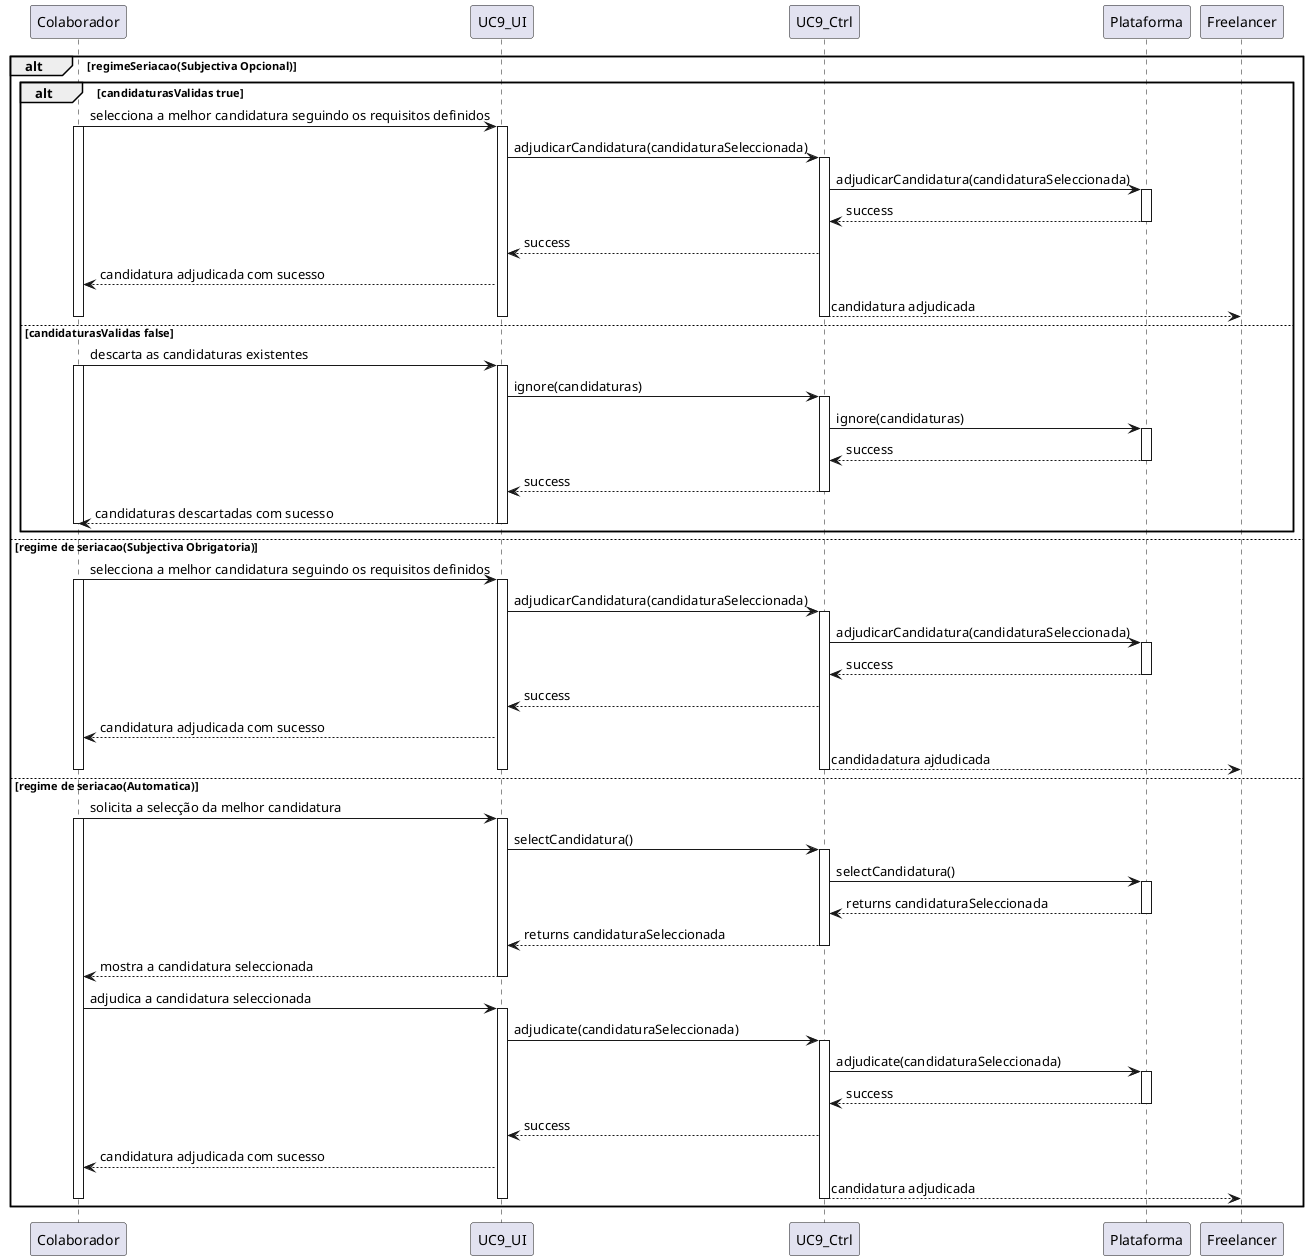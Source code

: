 @startuml

alt regimeSeriacao(Subjectiva Opcional) 

alt candidaturasValidas true

Colaborador -> UC9_UI: selecciona a melhor candidatura seguindo os requisitos definidos
activate Colaborador
activate UC9_UI
UC9_UI -> UC9_Ctrl: adjudicarCandidatura(candidaturaSeleccionada)
activate UC9_Ctrl
UC9_Ctrl -> Plataforma:adjudicarCandidatura(candidaturaSeleccionada)
activate Plataforma
Plataforma --> UC9_Ctrl: success
deactivate Plataforma
UC9_Ctrl --> UC9_UI: success
UC9_UI --> Colaborador: candidatura adjudicada com sucesso
UC9_Ctrl --> Freelancer: candidatura adjudicada
deactivate UC9_UI
deactivate UC9_Ctrl
deactivate Colaborador

else candidaturasValidas false
Colaborador -> UC9_UI: descarta as candidaturas existentes
activate Colaborador
activate UC9_UI
UC9_UI -> UC9_Ctrl: ignore(candidaturas)
activate UC9_Ctrl
UC9_Ctrl -> Plataforma: ignore(candidaturas)
activate Plataforma
Plataforma --> UC9_Ctrl: success
deactivate Plataforma
UC9_Ctrl --> UC9_UI: success
deactivate UC9_Ctrl
UC9_UI --> Colaborador: candidaturas descartadas com sucesso
deactivate UC9_UI
deactivate Colaborador
end 

else regime de seriacao(Subjectiva Obrigatoria) 
Colaborador -> UC9_UI: selecciona a melhor candidatura seguindo os requisitos definidos
activate Colaborador
activate UC9_UI
UC9_UI -> UC9_Ctrl: adjudicarCandidatura(candidaturaSeleccionada)
activate UC9_Ctrl
UC9_Ctrl -> Plataforma:adjudicarCandidatura(candidaturaSeleccionada)
activate Plataforma
Plataforma --> UC9_Ctrl: success
deactivate Plataforma
UC9_Ctrl --> UC9_UI: success
UC9_UI --> Colaborador: candidatura adjudicada com sucesso
UC9_Ctrl --> Freelancer: candidadatura ajdudicada
deactivate UC9_UI
deactivate UC9_Ctrl
deactivate Colaborador


else regime de seriacao(Automatica) 
Colaborador -> UC9_UI: solicita a selecção da melhor candidatura
activate Colaborador
activate UC9_UI
UC9_UI -> UC9_Ctrl: selectCandidatura()
activate UC9_Ctrl
UC9_Ctrl -> Plataforma: selectCandidatura()
activate Plataforma
Plataforma --> UC9_Ctrl: returns candidaturaSeleccionada
deactivate Plataforma
UC9_Ctrl --> UC9_UI: returns candidaturaSeleccionada
deactivate UC9_Ctrl
UC9_UI --> Colaborador: mostra a candidatura seleccionada
deactivate UC9_UI
Colaborador -> UC9_UI: adjudica a candidatura seleccionada
activate UC9_UI
UC9_UI -> UC9_Ctrl: adjudicate(candidaturaSeleccionada)
activate UC9_Ctrl
UC9_Ctrl -> Plataforma: adjudicate(candidaturaSeleccionada)
activate Plataforma
Plataforma --> UC9_Ctrl: success
deactivate Plataforma
UC9_Ctrl --> UC9_UI: success
UC9_UI --> Colaborador: candidatura adjudicada com sucesso
UC9_Ctrl --> Freelancer: candidatura adjudicada
deactivate UC9_UI
deactivate UC9_Ctrl
deactivate Colaborador

end

@enduml